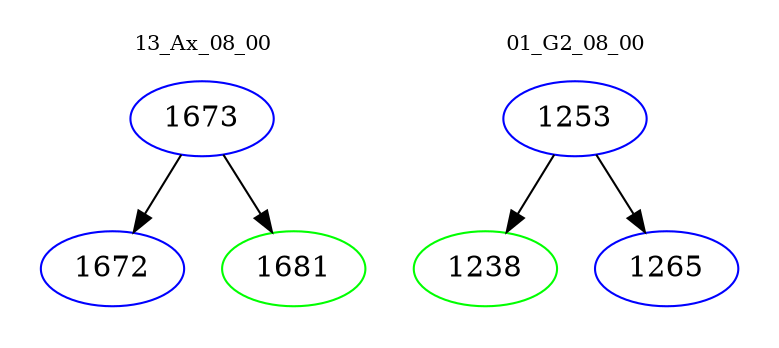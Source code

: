digraph{
subgraph cluster_0 {
color = white
label = "13_Ax_08_00";
fontsize=10;
T0_1673 [label="1673", color="blue"]
T0_1673 -> T0_1672 [color="black"]
T0_1672 [label="1672", color="blue"]
T0_1673 -> T0_1681 [color="black"]
T0_1681 [label="1681", color="green"]
}
subgraph cluster_1 {
color = white
label = "01_G2_08_00";
fontsize=10;
T1_1253 [label="1253", color="blue"]
T1_1253 -> T1_1238 [color="black"]
T1_1238 [label="1238", color="green"]
T1_1253 -> T1_1265 [color="black"]
T1_1265 [label="1265", color="blue"]
}
}
